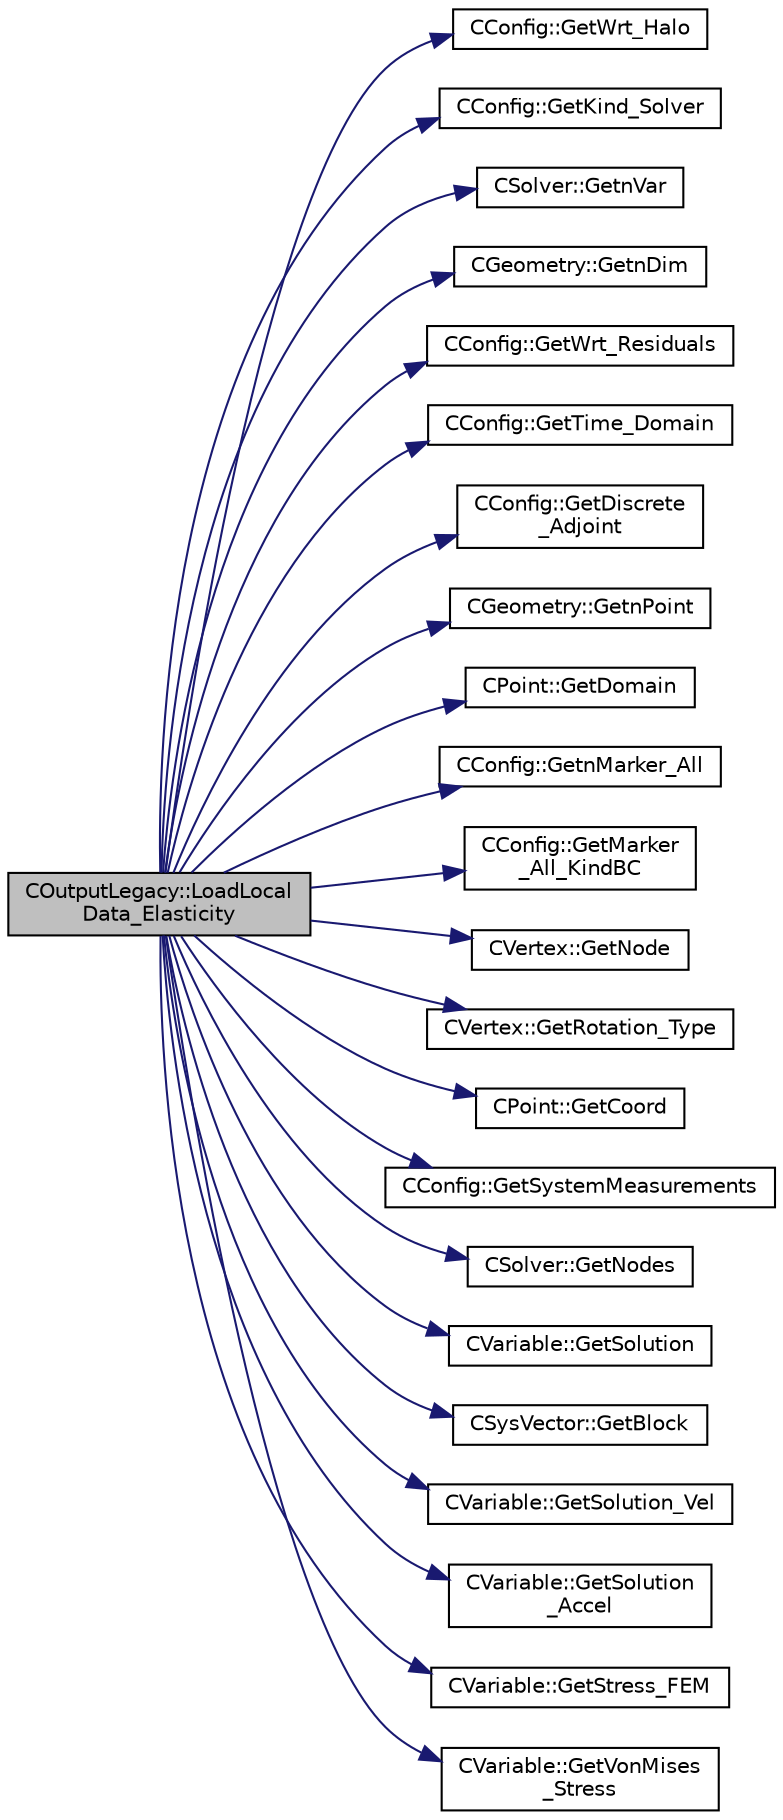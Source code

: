 digraph "COutputLegacy::LoadLocalData_Elasticity"
{
  edge [fontname="Helvetica",fontsize="10",labelfontname="Helvetica",labelfontsize="10"];
  node [fontname="Helvetica",fontsize="10",shape=record];
  rankdir="LR";
  Node184 [label="COutputLegacy::LoadLocal\lData_Elasticity",height=0.2,width=0.4,color="black", fillcolor="grey75", style="filled", fontcolor="black"];
  Node184 -> Node185 [color="midnightblue",fontsize="10",style="solid",fontname="Helvetica"];
  Node185 [label="CConfig::GetWrt_Halo",height=0.2,width=0.4,color="black", fillcolor="white", style="filled",URL="$class_c_config.html#a3d32189ce78a3e64358b9d5030606ffa",tooltip="Get information about writing rind layers to the solution files. "];
  Node184 -> Node186 [color="midnightblue",fontsize="10",style="solid",fontname="Helvetica"];
  Node186 [label="CConfig::GetKind_Solver",height=0.2,width=0.4,color="black", fillcolor="white", style="filled",URL="$class_c_config.html#a0e2628fc803f14ec6179427ee02e8655",tooltip="Governing equations of the flow (it can be different from the run time equation). ..."];
  Node184 -> Node187 [color="midnightblue",fontsize="10",style="solid",fontname="Helvetica"];
  Node187 [label="CSolver::GetnVar",height=0.2,width=0.4,color="black", fillcolor="white", style="filled",URL="$class_c_solver.html#a65c22046b0cf1938ba22648912d04680",tooltip="Get the number of variables of the problem. "];
  Node184 -> Node188 [color="midnightblue",fontsize="10",style="solid",fontname="Helvetica"];
  Node188 [label="CGeometry::GetnDim",height=0.2,width=0.4,color="black", fillcolor="white", style="filled",URL="$class_c_geometry.html#a2af01006c0c4f74ba089582f1a3587fe",tooltip="Get number of coordinates. "];
  Node184 -> Node189 [color="midnightblue",fontsize="10",style="solid",fontname="Helvetica"];
  Node189 [label="CConfig::GetWrt_Residuals",height=0.2,width=0.4,color="black", fillcolor="white", style="filled",URL="$class_c_config.html#a2de7a4cebe2c1fe4146b1e18ab3af35f",tooltip="Get information about writing residuals to volume solution file. "];
  Node184 -> Node190 [color="midnightblue",fontsize="10",style="solid",fontname="Helvetica"];
  Node190 [label="CConfig::GetTime_Domain",height=0.2,width=0.4,color="black", fillcolor="white", style="filled",URL="$class_c_config.html#a6a11350b3c8d7577318be43cda6f7292",tooltip="Check if the multizone problem is solved for time domain. "];
  Node184 -> Node191 [color="midnightblue",fontsize="10",style="solid",fontname="Helvetica"];
  Node191 [label="CConfig::GetDiscrete\l_Adjoint",height=0.2,width=0.4,color="black", fillcolor="white", style="filled",URL="$class_c_config.html#abe9f117dab934d76e518a9e8e40b142a",tooltip="Get the indicator whether we are solving an discrete adjoint problem. "];
  Node184 -> Node192 [color="midnightblue",fontsize="10",style="solid",fontname="Helvetica"];
  Node192 [label="CGeometry::GetnPoint",height=0.2,width=0.4,color="black", fillcolor="white", style="filled",URL="$class_c_geometry.html#aa68b666b38f4d2c7021736ae86940f44",tooltip="Get number of points. "];
  Node184 -> Node193 [color="midnightblue",fontsize="10",style="solid",fontname="Helvetica"];
  Node193 [label="CPoint::GetDomain",height=0.2,width=0.4,color="black", fillcolor="white", style="filled",URL="$class_c_point.html#a1d7e22a60d4cfef356af1cba2bab3e55",tooltip="For parallel computation, its indicates if a point must be computed or not. "];
  Node184 -> Node194 [color="midnightblue",fontsize="10",style="solid",fontname="Helvetica"];
  Node194 [label="CConfig::GetnMarker_All",height=0.2,width=0.4,color="black", fillcolor="white", style="filled",URL="$class_c_config.html#a300c4884edfc0c2acf395036439004f4",tooltip="Get the total number of boundary markers including send/receive domains. "];
  Node184 -> Node195 [color="midnightblue",fontsize="10",style="solid",fontname="Helvetica"];
  Node195 [label="CConfig::GetMarker\l_All_KindBC",height=0.2,width=0.4,color="black", fillcolor="white", style="filled",URL="$class_c_config.html#a57d43acc1457d2d27095ce006218862e",tooltip="Get the kind of boundary for each marker. "];
  Node184 -> Node196 [color="midnightblue",fontsize="10",style="solid",fontname="Helvetica"];
  Node196 [label="CVertex::GetNode",height=0.2,width=0.4,color="black", fillcolor="white", style="filled",URL="$class_c_vertex.html#a95c513bf927464157ed96b6c79779a1f",tooltip="Get the node of the vertex. "];
  Node184 -> Node197 [color="midnightblue",fontsize="10",style="solid",fontname="Helvetica"];
  Node197 [label="CVertex::GetRotation_Type",height=0.2,width=0.4,color="black", fillcolor="white", style="filled",URL="$class_c_vertex.html#a4f79701d89ed5eaaf6c4c41566a319d7",tooltip="Get the type of rotation associated to the vertex. "];
  Node184 -> Node198 [color="midnightblue",fontsize="10",style="solid",fontname="Helvetica"];
  Node198 [label="CPoint::GetCoord",height=0.2,width=0.4,color="black", fillcolor="white", style="filled",URL="$class_c_point.html#a95fe081d22e96e190cb3edcbf0d6525f",tooltip="Get the coordinates dor the control volume. "];
  Node184 -> Node199 [color="midnightblue",fontsize="10",style="solid",fontname="Helvetica"];
  Node199 [label="CConfig::GetSystemMeasurements",height=0.2,width=0.4,color="black", fillcolor="white", style="filled",URL="$class_c_config.html#afbc5c2467fd51eafa6e05e5bda7d3d3e",tooltip="Governing equations of the flow (it can be different from the run time equation). ..."];
  Node184 -> Node200 [color="midnightblue",fontsize="10",style="solid",fontname="Helvetica"];
  Node200 [label="CSolver::GetNodes",height=0.2,width=0.4,color="black", fillcolor="white", style="filled",URL="$class_c_solver.html#af3198e52a2ea377bb765647b5e697197",tooltip="Allow outside access to the nodes of the solver, containing conservatives, primitives, etc. "];
  Node184 -> Node201 [color="midnightblue",fontsize="10",style="solid",fontname="Helvetica"];
  Node201 [label="CVariable::GetSolution",height=0.2,width=0.4,color="black", fillcolor="white", style="filled",URL="$class_c_variable.html#a261483e39c23c1de7cb9aea7e917c121",tooltip="Get the solution. "];
  Node184 -> Node202 [color="midnightblue",fontsize="10",style="solid",fontname="Helvetica"];
  Node202 [label="CSysVector::GetBlock",height=0.2,width=0.4,color="black", fillcolor="white", style="filled",URL="$class_c_sys_vector.html#a0f53b910eb47537bbedcade1fa4b7e5e",tooltip="Get the value of the residual. "];
  Node184 -> Node203 [color="midnightblue",fontsize="10",style="solid",fontname="Helvetica"];
  Node203 [label="CVariable::GetSolution_Vel",height=0.2,width=0.4,color="black", fillcolor="white", style="filled",URL="$class_c_variable.html#ae403ee21871629716cbabead1c587dac",tooltip="Get the velocity (Structural Analysis). "];
  Node184 -> Node204 [color="midnightblue",fontsize="10",style="solid",fontname="Helvetica"];
  Node204 [label="CVariable::GetSolution\l_Accel",height=0.2,width=0.4,color="black", fillcolor="white", style="filled",URL="$class_c_variable.html#aef2fdf091198070a00d12cdb4dea3ff6",tooltip="Get the acceleration (Structural Analysis). "];
  Node184 -> Node205 [color="midnightblue",fontsize="10",style="solid",fontname="Helvetica"];
  Node205 [label="CVariable::GetStress_FEM",height=0.2,width=0.4,color="black", fillcolor="white", style="filled",URL="$class_c_variable.html#a31a0115e1d78e2cad6930cfd4666f42a",tooltip="A virtual member. "];
  Node184 -> Node206 [color="midnightblue",fontsize="10",style="solid",fontname="Helvetica"];
  Node206 [label="CVariable::GetVonMises\l_Stress",height=0.2,width=0.4,color="black", fillcolor="white", style="filled",URL="$class_c_variable.html#a30a1c8f911218a123e28dd15f30f9903",tooltip="A virtual member. "];
}

